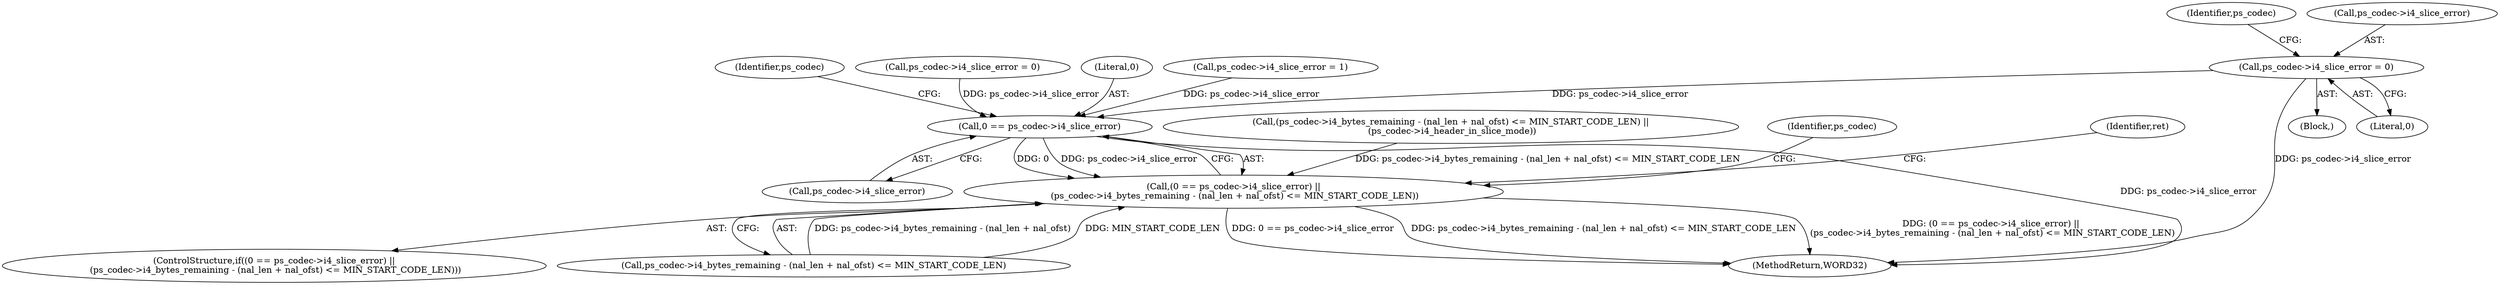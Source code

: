 digraph "0_Android_a33f6725d7e9f92330f995ce2dcf4faa33f6433f@pointer" {
"1000763" [label="(Call,ps_codec->i4_slice_error = 0)"];
"1001125" [label="(Call,0 == ps_codec->i4_slice_error)"];
"1001124" [label="(Call,(0 == ps_codec->i4_slice_error) ||\n (ps_codec->i4_bytes_remaining - (nal_len + nal_ofst) <= MIN_START_CODE_LEN))"];
"1001133" [label="(Identifier,ps_codec)"];
"1000841" [label="(Call,ps_codec->i4_slice_error = 0)"];
"1000144" [label="(Block,)"];
"1001906" [label="(MethodReturn,WORD32)"];
"1000767" [label="(Literal,0)"];
"1001127" [label="(Call,ps_codec->i4_slice_error)"];
"1000763" [label="(Call,ps_codec->i4_slice_error = 0)"];
"1000996" [label="(Call,(ps_codec->i4_bytes_remaining - (nal_len + nal_ofst) <= MIN_START_CODE_LEN) ||\n (ps_codec->i4_header_in_slice_mode))"];
"1001125" [label="(Call,0 == ps_codec->i4_slice_error)"];
"1001130" [label="(Call,ps_codec->i4_bytes_remaining - (nal_len + nal_ofst) <= MIN_START_CODE_LEN)"];
"1001156" [label="(Identifier,ret)"];
"1001126" [label="(Literal,0)"];
"1000770" [label="(Identifier,ps_codec)"];
"1001124" [label="(Call,(0 == ps_codec->i4_slice_error) ||\n (ps_codec->i4_bytes_remaining - (nal_len + nal_ofst) <= MIN_START_CODE_LEN))"];
"1000764" [label="(Call,ps_codec->i4_slice_error)"];
"1001123" [label="(ControlStructure,if((0 == ps_codec->i4_slice_error) ||\n (ps_codec->i4_bytes_remaining - (nal_len + nal_ofst) <= MIN_START_CODE_LEN)))"];
"1001142" [label="(Identifier,ps_codec)"];
"1001067" [label="(Call,ps_codec->i4_slice_error = 1)"];
"1000763" -> "1000144"  [label="AST: "];
"1000763" -> "1000767"  [label="CFG: "];
"1000764" -> "1000763"  [label="AST: "];
"1000767" -> "1000763"  [label="AST: "];
"1000770" -> "1000763"  [label="CFG: "];
"1000763" -> "1001906"  [label="DDG: ps_codec->i4_slice_error"];
"1000763" -> "1001125"  [label="DDG: ps_codec->i4_slice_error"];
"1001125" -> "1001124"  [label="AST: "];
"1001125" -> "1001127"  [label="CFG: "];
"1001126" -> "1001125"  [label="AST: "];
"1001127" -> "1001125"  [label="AST: "];
"1001133" -> "1001125"  [label="CFG: "];
"1001124" -> "1001125"  [label="CFG: "];
"1001125" -> "1001906"  [label="DDG: ps_codec->i4_slice_error"];
"1001125" -> "1001124"  [label="DDG: 0"];
"1001125" -> "1001124"  [label="DDG: ps_codec->i4_slice_error"];
"1001067" -> "1001125"  [label="DDG: ps_codec->i4_slice_error"];
"1000841" -> "1001125"  [label="DDG: ps_codec->i4_slice_error"];
"1001124" -> "1001123"  [label="AST: "];
"1001124" -> "1001130"  [label="CFG: "];
"1001130" -> "1001124"  [label="AST: "];
"1001142" -> "1001124"  [label="CFG: "];
"1001156" -> "1001124"  [label="CFG: "];
"1001124" -> "1001906"  [label="DDG: ps_codec->i4_bytes_remaining - (nal_len + nal_ofst) <= MIN_START_CODE_LEN"];
"1001124" -> "1001906"  [label="DDG: (0 == ps_codec->i4_slice_error) ||\n (ps_codec->i4_bytes_remaining - (nal_len + nal_ofst) <= MIN_START_CODE_LEN)"];
"1001124" -> "1001906"  [label="DDG: 0 == ps_codec->i4_slice_error"];
"1000996" -> "1001124"  [label="DDG: ps_codec->i4_bytes_remaining - (nal_len + nal_ofst) <= MIN_START_CODE_LEN"];
"1001130" -> "1001124"  [label="DDG: ps_codec->i4_bytes_remaining - (nal_len + nal_ofst)"];
"1001130" -> "1001124"  [label="DDG: MIN_START_CODE_LEN"];
}
